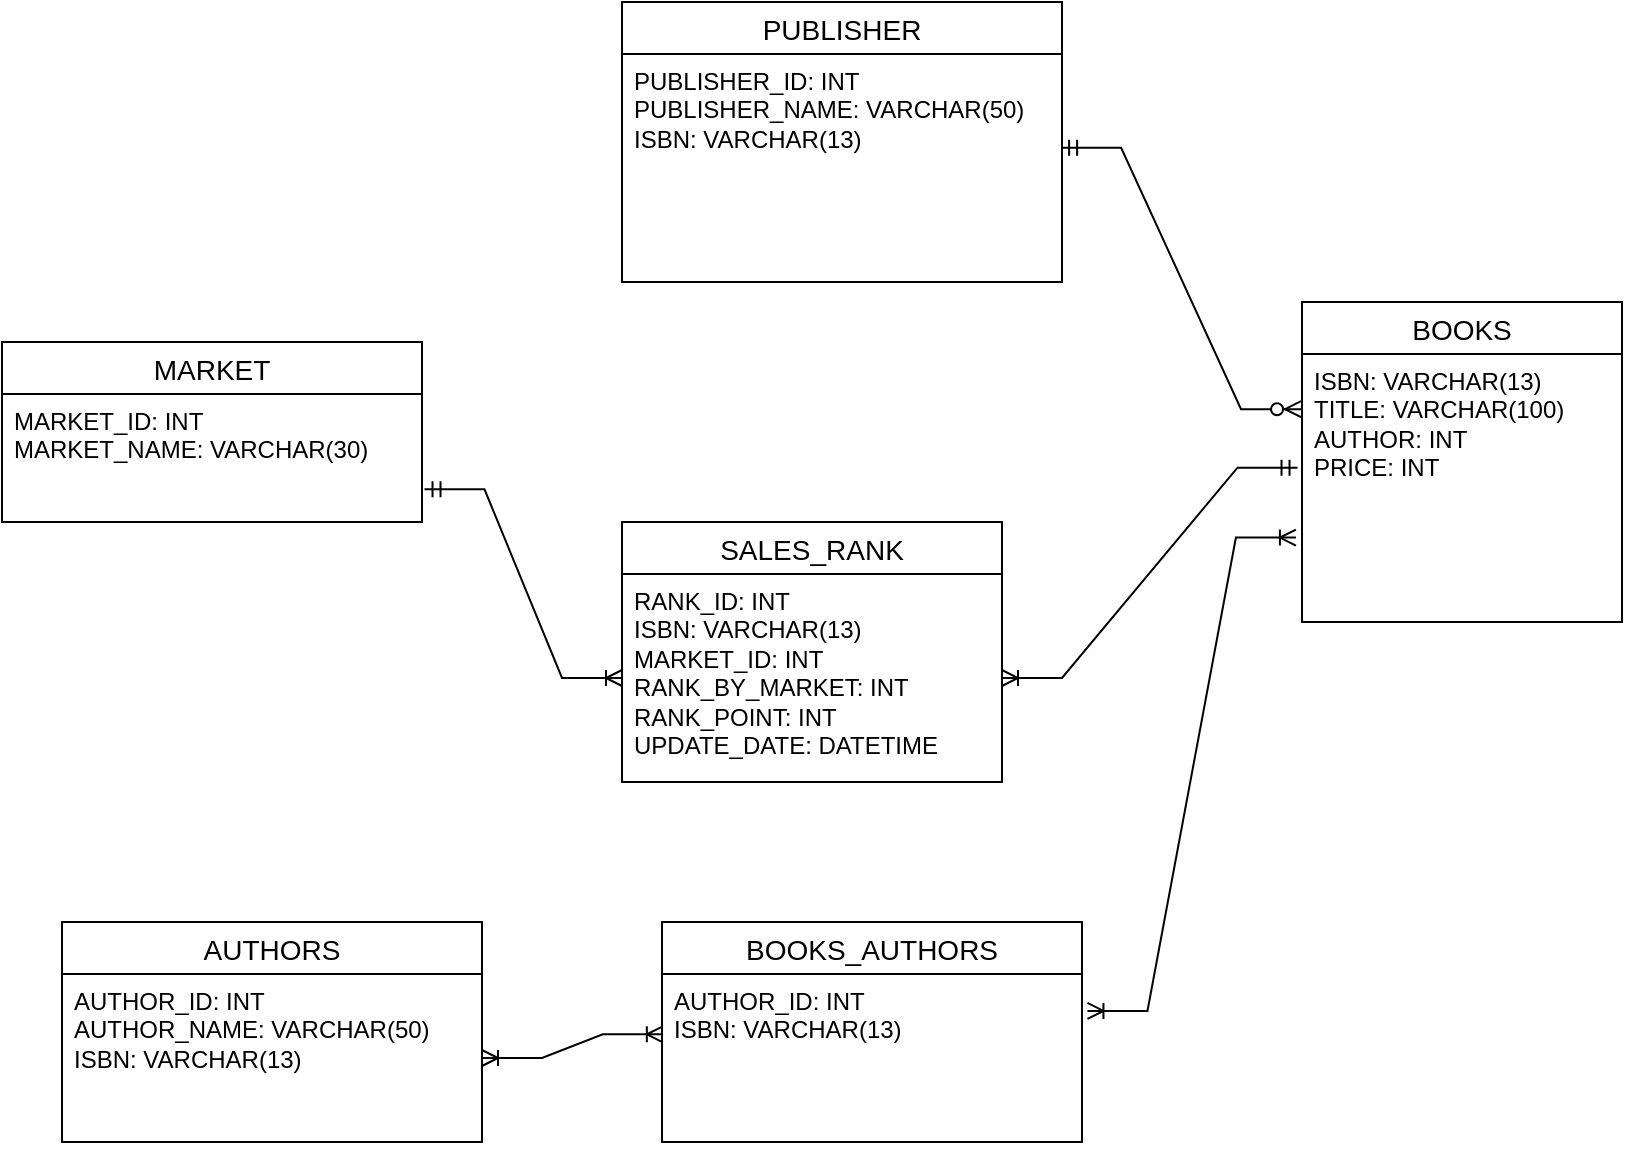 <mxfile version="23.1.5" type="google">
  <diagram id="R2lEEEUBdFMjLlhIrx00" name="Page-1">
    <mxGraphModel grid="1" page="1" gridSize="10" guides="1" tooltips="1" connect="1" arrows="1" fold="1" pageScale="1" pageWidth="850" pageHeight="1100" math="0" shadow="0" extFonts="Permanent Marker^https://fonts.googleapis.com/css?family=Permanent+Marker">
      <root>
        <mxCell id="0" />
        <mxCell id="1" parent="0" />
        <mxCell id="mALQML_e7b65MymtvW4y-107" value="MARKET" style="swimlane;fontStyle=0;childLayout=stackLayout;horizontal=1;startSize=26;horizontalStack=0;resizeParent=1;resizeParentMax=0;resizeLast=0;collapsible=1;marginBottom=0;align=center;fontSize=14;" vertex="1" parent="1">
          <mxGeometry x="20" y="220" width="210" height="90" as="geometry" />
        </mxCell>
        <mxCell id="mALQML_e7b65MymtvW4y-109" value="MARKET_ID: INT&lt;br&gt;MARKET_NAME: VARCHAR(30)" style="text;strokeColor=none;fillColor=none;spacingLeft=4;spacingRight=4;overflow=hidden;rotatable=0;points=[[0,0.5],[1,0.5]];portConstraint=eastwest;fontSize=12;whiteSpace=wrap;html=1;" vertex="1" parent="mALQML_e7b65MymtvW4y-107">
          <mxGeometry y="26" width="210" height="64" as="geometry" />
        </mxCell>
        <mxCell id="mALQML_e7b65MymtvW4y-111" value="PUBLISHER" style="swimlane;fontStyle=0;childLayout=stackLayout;horizontal=1;startSize=26;horizontalStack=0;resizeParent=1;resizeParentMax=0;resizeLast=0;collapsible=1;marginBottom=0;align=center;fontSize=14;" vertex="1" parent="1">
          <mxGeometry x="330" y="50" width="220" height="140" as="geometry" />
        </mxCell>
        <mxCell id="mALQML_e7b65MymtvW4y-112" value="PUBLISHER_ID: INT&lt;br&gt;PUBLISHER_NAME: VARCHAR(50)&lt;br&gt;ISBN: VARCHAR(13)" style="text;strokeColor=none;fillColor=none;spacingLeft=4;spacingRight=4;overflow=hidden;rotatable=0;points=[[0,0.5],[1,0.5]];portConstraint=eastwest;fontSize=12;whiteSpace=wrap;html=1;" vertex="1" parent="mALQML_e7b65MymtvW4y-111">
          <mxGeometry y="26" width="220" height="114" as="geometry" />
        </mxCell>
        <mxCell id="mALQML_e7b65MymtvW4y-115" value="SALES_RANK" style="swimlane;fontStyle=0;childLayout=stackLayout;horizontal=1;startSize=26;horizontalStack=0;resizeParent=1;resizeParentMax=0;resizeLast=0;collapsible=1;marginBottom=0;align=center;fontSize=14;" vertex="1" parent="1">
          <mxGeometry x="330" y="310" width="190" height="130" as="geometry" />
        </mxCell>
        <mxCell id="mALQML_e7b65MymtvW4y-116" value="RANK_ID: INT&lt;br&gt;ISBN: VARCHAR(13)&lt;br&gt;MARKET_ID: INT&lt;br&gt;RANK_BY_MARKET: INT&lt;br&gt;RANK_POINT: INT&lt;br&gt;UPDATE_DATE: DATETIME" style="text;strokeColor=none;fillColor=none;spacingLeft=4;spacingRight=4;overflow=hidden;rotatable=0;points=[[0,0.5],[1,0.5]];portConstraint=eastwest;fontSize=12;whiteSpace=wrap;html=1;" vertex="1" parent="mALQML_e7b65MymtvW4y-115">
          <mxGeometry y="26" width="190" height="104" as="geometry" />
        </mxCell>
        <mxCell id="mALQML_e7b65MymtvW4y-119" value="BOOKS" style="swimlane;fontStyle=0;childLayout=stackLayout;horizontal=1;startSize=26;horizontalStack=0;resizeParent=1;resizeParentMax=0;resizeLast=0;collapsible=1;marginBottom=0;align=center;fontSize=14;" vertex="1" parent="1">
          <mxGeometry x="670" y="200" width="160" height="160" as="geometry" />
        </mxCell>
        <mxCell id="mALQML_e7b65MymtvW4y-120" value="ISBN: VARCHAR(13)&lt;div&gt;TITLE: VARCHAR(100)&lt;/div&gt;&lt;div&gt;AUTHOR: INT&lt;/div&gt;&lt;div&gt;PRICE: INT&lt;/div&gt;" style="text;strokeColor=none;fillColor=none;spacingLeft=4;spacingRight=4;overflow=hidden;rotatable=0;points=[[0,0.5],[1,0.5]];portConstraint=eastwest;fontSize=12;whiteSpace=wrap;html=1;" vertex="1" parent="mALQML_e7b65MymtvW4y-119">
          <mxGeometry y="26" width="160" height="134" as="geometry" />
        </mxCell>
        <mxCell id="mALQML_e7b65MymtvW4y-123" value="AUTHORS" style="swimlane;fontStyle=0;childLayout=stackLayout;horizontal=1;startSize=26;horizontalStack=0;resizeParent=1;resizeParentMax=0;resizeLast=0;collapsible=1;marginBottom=0;align=center;fontSize=14;" vertex="1" parent="1">
          <mxGeometry x="50" y="510" width="210" height="110" as="geometry" />
        </mxCell>
        <mxCell id="mALQML_e7b65MymtvW4y-124" value="AUTHOR_ID: INT&lt;br&gt;AUTHOR_NAME: VARCHAR(50)&lt;div&gt;ISBN: VARCHAR(13)&lt;/div&gt;" style="text;strokeColor=none;fillColor=none;spacingLeft=4;spacingRight=4;overflow=hidden;rotatable=0;points=[[0,0.5],[1,0.5]];portConstraint=eastwest;fontSize=12;whiteSpace=wrap;html=1;" vertex="1" parent="mALQML_e7b65MymtvW4y-123">
          <mxGeometry y="26" width="210" height="84" as="geometry" />
        </mxCell>
        <mxCell id="mALQML_e7b65MymtvW4y-127" value="BOOKS_AUTHORS" style="swimlane;fontStyle=0;childLayout=stackLayout;horizontal=1;startSize=26;horizontalStack=0;resizeParent=1;resizeParentMax=0;resizeLast=0;collapsible=1;marginBottom=0;align=center;fontSize=14;" vertex="1" parent="1">
          <mxGeometry x="350" y="510" width="210" height="110" as="geometry" />
        </mxCell>
        <mxCell id="mALQML_e7b65MymtvW4y-128" value="AUTHOR_ID: INT&lt;br&gt;&lt;div&gt;ISBN: VARCHAR(13)&lt;/div&gt;" style="text;strokeColor=none;fillColor=none;spacingLeft=4;spacingRight=4;overflow=hidden;rotatable=0;points=[[0,0.5],[1,0.5]];portConstraint=eastwest;fontSize=12;whiteSpace=wrap;html=1;" vertex="1" parent="mALQML_e7b65MymtvW4y-127">
          <mxGeometry y="26" width="210" height="84" as="geometry" />
        </mxCell>
        <mxCell id="mALQML_e7b65MymtvW4y-130" value="" style="edgeStyle=entityRelationEdgeStyle;fontSize=12;html=1;endArrow=ERoneToMany;startArrow=ERmandOne;rounded=0;exitX=1.006;exitY=0.745;exitDx=0;exitDy=0;exitPerimeter=0;entryX=0;entryY=0.5;entryDx=0;entryDy=0;" edge="1" parent="1" source="mALQML_e7b65MymtvW4y-109" target="mALQML_e7b65MymtvW4y-116">
          <mxGeometry width="100" height="100" relative="1" as="geometry">
            <mxPoint x="460" y="520" as="sourcePoint" />
            <mxPoint x="560" y="420" as="targetPoint" />
          </mxGeometry>
        </mxCell>
        <mxCell id="mALQML_e7b65MymtvW4y-131" value="" style="edgeStyle=entityRelationEdgeStyle;fontSize=12;html=1;endArrow=ERzeroToMany;startArrow=ERmandOne;rounded=0;entryX=-0.003;entryY=0.206;entryDx=0;entryDy=0;entryPerimeter=0;exitX=0.998;exitY=0.411;exitDx=0;exitDy=0;exitPerimeter=0;" edge="1" parent="1" source="mALQML_e7b65MymtvW4y-112" target="mALQML_e7b65MymtvW4y-120">
          <mxGeometry width="100" height="100" relative="1" as="geometry">
            <mxPoint x="460" y="520" as="sourcePoint" />
            <mxPoint x="560" y="420" as="targetPoint" />
          </mxGeometry>
        </mxCell>
        <mxCell id="mALQML_e7b65MymtvW4y-132" value="" style="edgeStyle=entityRelationEdgeStyle;fontSize=12;html=1;endArrow=ERoneToMany;startArrow=ERmandOne;rounded=0;entryX=1;entryY=0.5;entryDx=0;entryDy=0;exitX=-0.014;exitY=0.424;exitDx=0;exitDy=0;exitPerimeter=0;" edge="1" parent="1" source="mALQML_e7b65MymtvW4y-120" target="mALQML_e7b65MymtvW4y-116">
          <mxGeometry width="100" height="100" relative="1" as="geometry">
            <mxPoint x="630" y="300" as="sourcePoint" />
            <mxPoint x="560" y="420" as="targetPoint" />
          </mxGeometry>
        </mxCell>
        <mxCell id="mALQML_e7b65MymtvW4y-133" value="" style="edgeStyle=entityRelationEdgeStyle;fontSize=12;html=1;endArrow=ERoneToMany;startArrow=ERoneToMany;rounded=0;entryX=-0.019;entryY=0.685;entryDx=0;entryDy=0;entryPerimeter=0;exitX=1.013;exitY=0.22;exitDx=0;exitDy=0;exitPerimeter=0;" edge="1" parent="1" source="mALQML_e7b65MymtvW4y-128" target="mALQML_e7b65MymtvW4y-120">
          <mxGeometry width="100" height="100" relative="1" as="geometry">
            <mxPoint x="480" y="530" as="sourcePoint" />
            <mxPoint x="560" y="420" as="targetPoint" />
          </mxGeometry>
        </mxCell>
        <mxCell id="mALQML_e7b65MymtvW4y-134" value="" style="edgeStyle=entityRelationEdgeStyle;fontSize=12;html=1;endArrow=ERoneToMany;startArrow=ERoneToMany;rounded=0;entryX=0.002;entryY=0.359;entryDx=0;entryDy=0;entryPerimeter=0;" edge="1" parent="1" source="mALQML_e7b65MymtvW4y-124" target="mALQML_e7b65MymtvW4y-128">
          <mxGeometry width="100" height="100" relative="1" as="geometry">
            <mxPoint x="460" y="520" as="sourcePoint" />
            <mxPoint x="560" y="420" as="targetPoint" />
          </mxGeometry>
        </mxCell>
      </root>
    </mxGraphModel>
  </diagram>
</mxfile>
